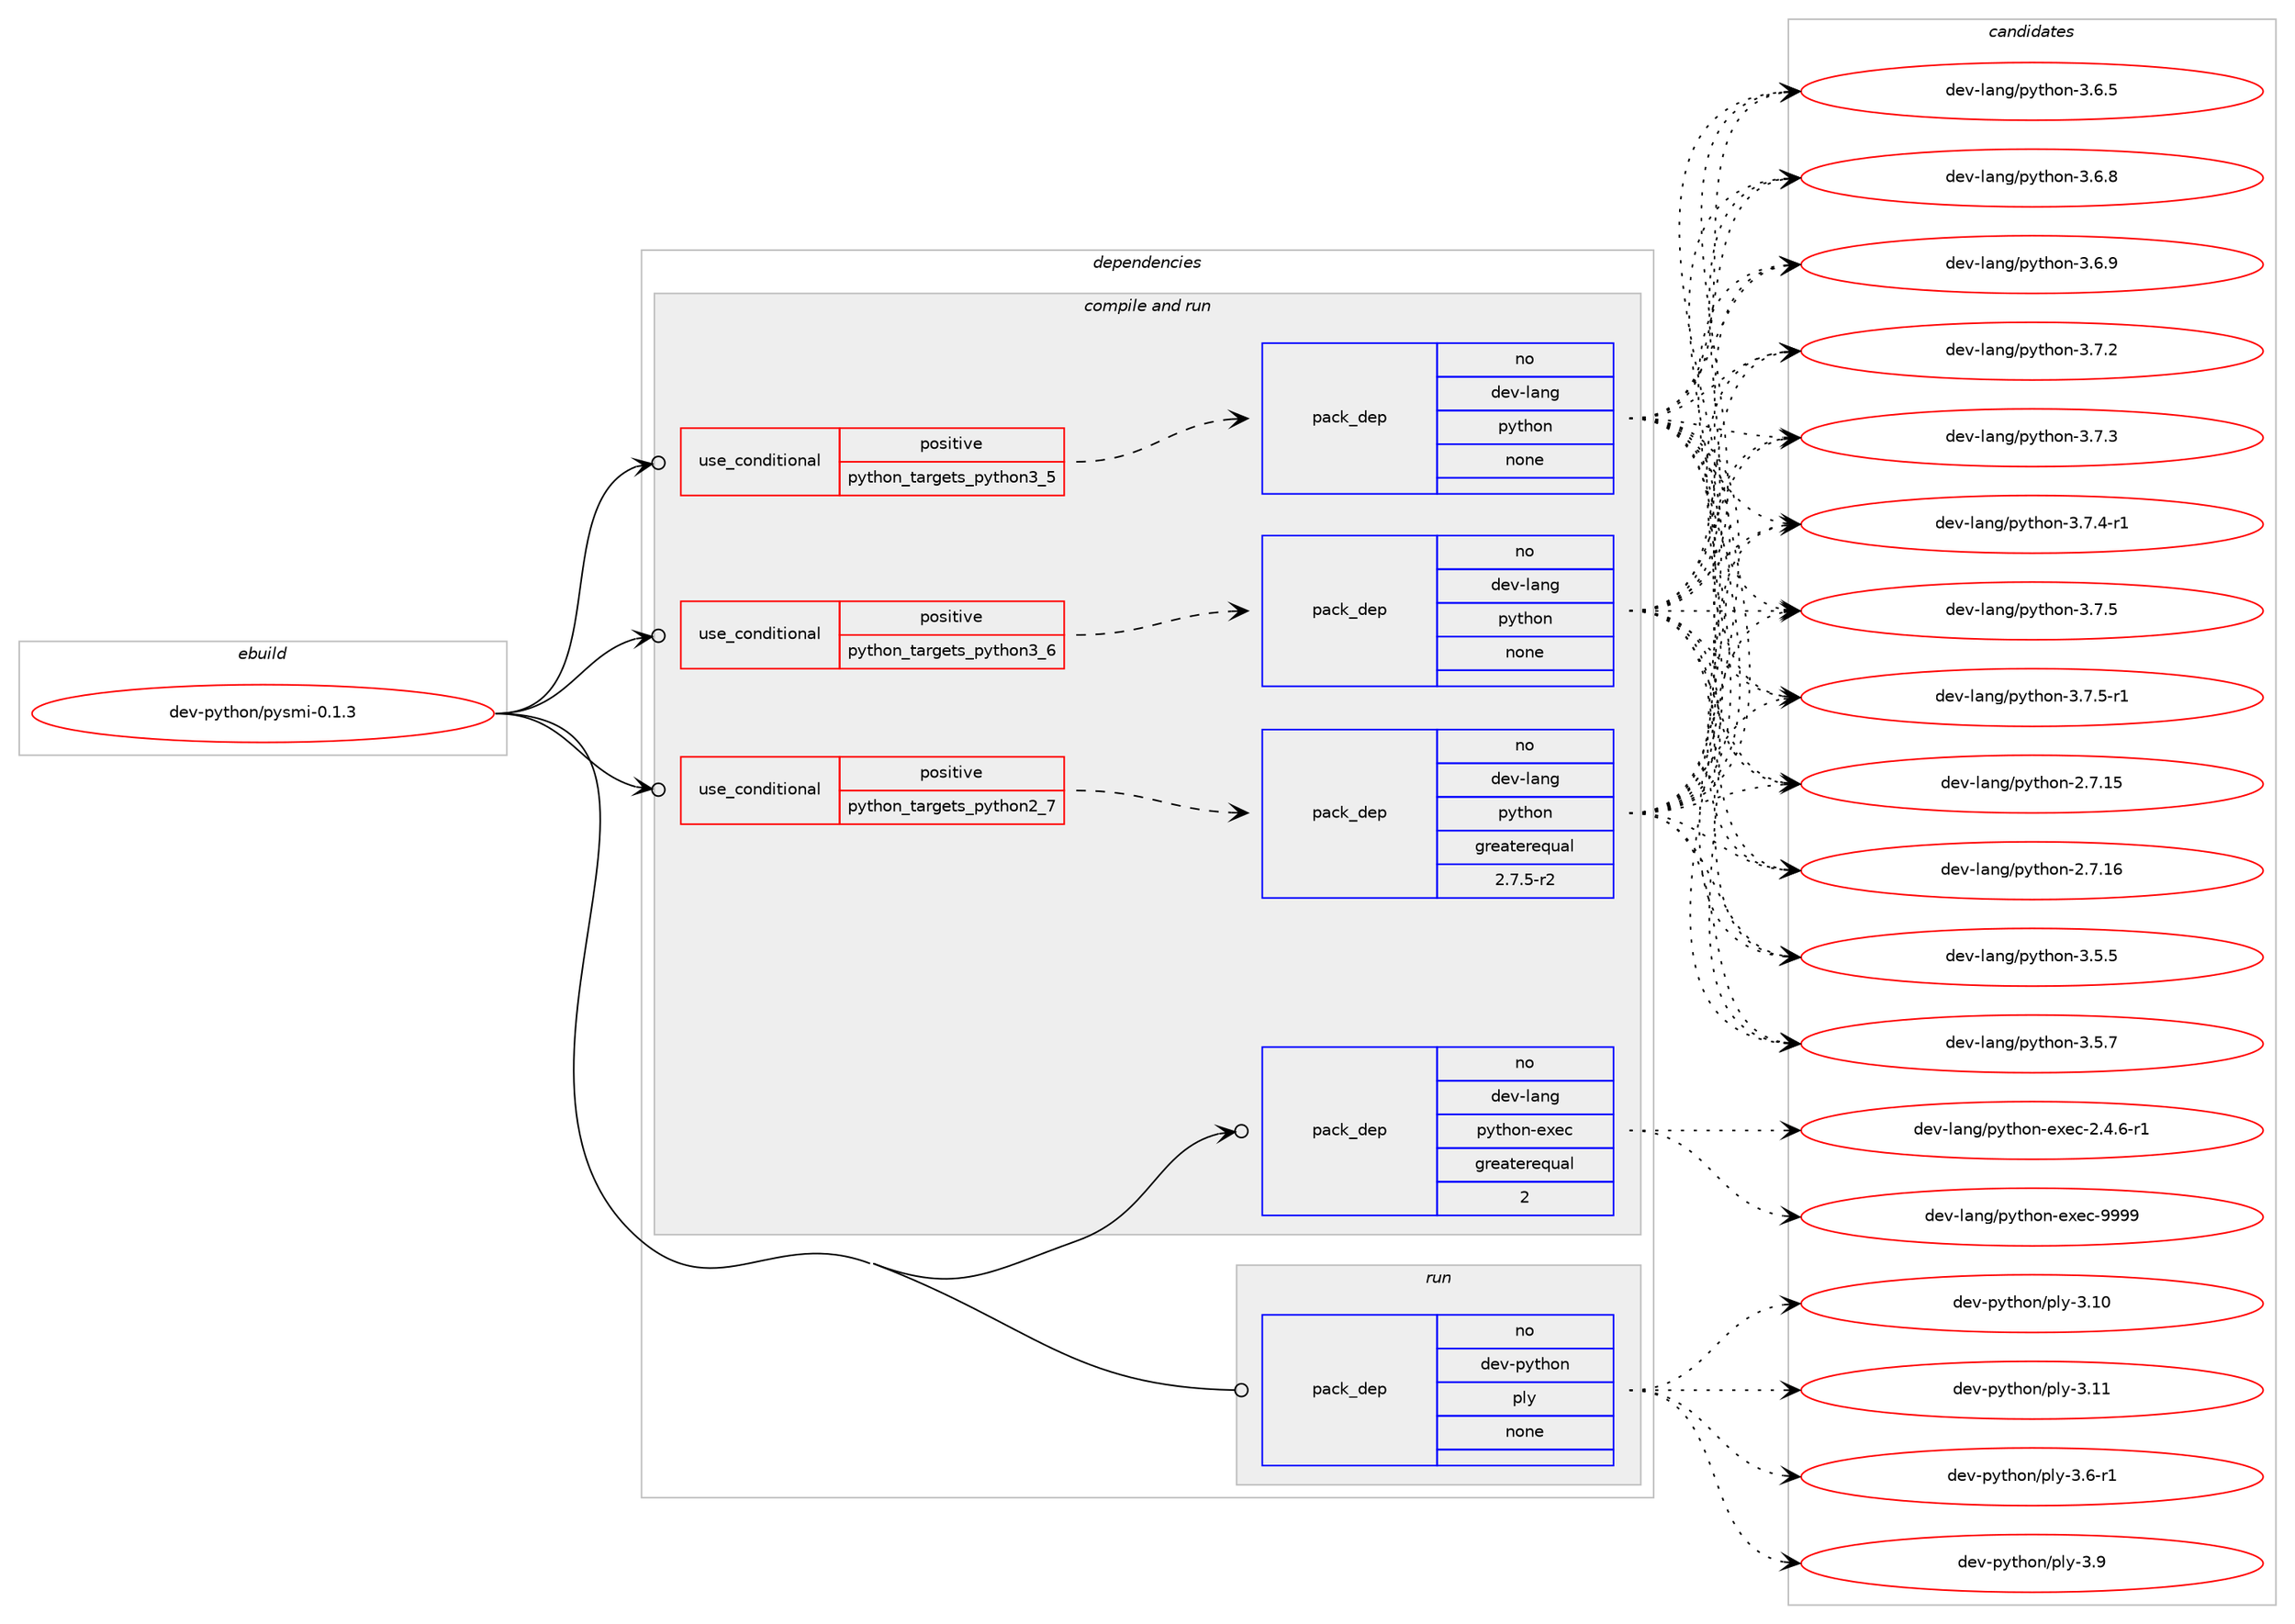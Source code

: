 digraph prolog {

# *************
# Graph options
# *************

newrank=true;
concentrate=true;
compound=true;
graph [rankdir=LR,fontname=Helvetica,fontsize=10,ranksep=1.5];#, ranksep=2.5, nodesep=0.2];
edge  [arrowhead=vee];
node  [fontname=Helvetica,fontsize=10];

# **********
# The ebuild
# **********

subgraph cluster_leftcol {
color=gray;
rank=same;
label=<<i>ebuild</i>>;
id [label="dev-python/pysmi-0.1.3", color=red, width=4, href="../dev-python/pysmi-0.1.3.svg"];
}

# ****************
# The dependencies
# ****************

subgraph cluster_midcol {
color=gray;
label=<<i>dependencies</i>>;
subgraph cluster_compile {
fillcolor="#eeeeee";
style=filled;
label=<<i>compile</i>>;
}
subgraph cluster_compileandrun {
fillcolor="#eeeeee";
style=filled;
label=<<i>compile and run</i>>;
subgraph cond146793 {
dependency628688 [label=<<TABLE BORDER="0" CELLBORDER="1" CELLSPACING="0" CELLPADDING="4"><TR><TD ROWSPAN="3" CELLPADDING="10">use_conditional</TD></TR><TR><TD>positive</TD></TR><TR><TD>python_targets_python2_7</TD></TR></TABLE>>, shape=none, color=red];
subgraph pack470035 {
dependency628689 [label=<<TABLE BORDER="0" CELLBORDER="1" CELLSPACING="0" CELLPADDING="4" WIDTH="220"><TR><TD ROWSPAN="6" CELLPADDING="30">pack_dep</TD></TR><TR><TD WIDTH="110">no</TD></TR><TR><TD>dev-lang</TD></TR><TR><TD>python</TD></TR><TR><TD>greaterequal</TD></TR><TR><TD>2.7.5-r2</TD></TR></TABLE>>, shape=none, color=blue];
}
dependency628688:e -> dependency628689:w [weight=20,style="dashed",arrowhead="vee"];
}
id:e -> dependency628688:w [weight=20,style="solid",arrowhead="odotvee"];
subgraph cond146794 {
dependency628690 [label=<<TABLE BORDER="0" CELLBORDER="1" CELLSPACING="0" CELLPADDING="4"><TR><TD ROWSPAN="3" CELLPADDING="10">use_conditional</TD></TR><TR><TD>positive</TD></TR><TR><TD>python_targets_python3_5</TD></TR></TABLE>>, shape=none, color=red];
subgraph pack470036 {
dependency628691 [label=<<TABLE BORDER="0" CELLBORDER="1" CELLSPACING="0" CELLPADDING="4" WIDTH="220"><TR><TD ROWSPAN="6" CELLPADDING="30">pack_dep</TD></TR><TR><TD WIDTH="110">no</TD></TR><TR><TD>dev-lang</TD></TR><TR><TD>python</TD></TR><TR><TD>none</TD></TR><TR><TD></TD></TR></TABLE>>, shape=none, color=blue];
}
dependency628690:e -> dependency628691:w [weight=20,style="dashed",arrowhead="vee"];
}
id:e -> dependency628690:w [weight=20,style="solid",arrowhead="odotvee"];
subgraph cond146795 {
dependency628692 [label=<<TABLE BORDER="0" CELLBORDER="1" CELLSPACING="0" CELLPADDING="4"><TR><TD ROWSPAN="3" CELLPADDING="10">use_conditional</TD></TR><TR><TD>positive</TD></TR><TR><TD>python_targets_python3_6</TD></TR></TABLE>>, shape=none, color=red];
subgraph pack470037 {
dependency628693 [label=<<TABLE BORDER="0" CELLBORDER="1" CELLSPACING="0" CELLPADDING="4" WIDTH="220"><TR><TD ROWSPAN="6" CELLPADDING="30">pack_dep</TD></TR><TR><TD WIDTH="110">no</TD></TR><TR><TD>dev-lang</TD></TR><TR><TD>python</TD></TR><TR><TD>none</TD></TR><TR><TD></TD></TR></TABLE>>, shape=none, color=blue];
}
dependency628692:e -> dependency628693:w [weight=20,style="dashed",arrowhead="vee"];
}
id:e -> dependency628692:w [weight=20,style="solid",arrowhead="odotvee"];
subgraph pack470038 {
dependency628694 [label=<<TABLE BORDER="0" CELLBORDER="1" CELLSPACING="0" CELLPADDING="4" WIDTH="220"><TR><TD ROWSPAN="6" CELLPADDING="30">pack_dep</TD></TR><TR><TD WIDTH="110">no</TD></TR><TR><TD>dev-lang</TD></TR><TR><TD>python-exec</TD></TR><TR><TD>greaterequal</TD></TR><TR><TD>2</TD></TR></TABLE>>, shape=none, color=blue];
}
id:e -> dependency628694:w [weight=20,style="solid",arrowhead="odotvee"];
}
subgraph cluster_run {
fillcolor="#eeeeee";
style=filled;
label=<<i>run</i>>;
subgraph pack470039 {
dependency628695 [label=<<TABLE BORDER="0" CELLBORDER="1" CELLSPACING="0" CELLPADDING="4" WIDTH="220"><TR><TD ROWSPAN="6" CELLPADDING="30">pack_dep</TD></TR><TR><TD WIDTH="110">no</TD></TR><TR><TD>dev-python</TD></TR><TR><TD>ply</TD></TR><TR><TD>none</TD></TR><TR><TD></TD></TR></TABLE>>, shape=none, color=blue];
}
id:e -> dependency628695:w [weight=20,style="solid",arrowhead="odot"];
}
}

# **************
# The candidates
# **************

subgraph cluster_choices {
rank=same;
color=gray;
label=<<i>candidates</i>>;

subgraph choice470035 {
color=black;
nodesep=1;
choice10010111845108971101034711212111610411111045504655464953 [label="dev-lang/python-2.7.15", color=red, width=4,href="../dev-lang/python-2.7.15.svg"];
choice10010111845108971101034711212111610411111045504655464954 [label="dev-lang/python-2.7.16", color=red, width=4,href="../dev-lang/python-2.7.16.svg"];
choice100101118451089711010347112121116104111110455146534653 [label="dev-lang/python-3.5.5", color=red, width=4,href="../dev-lang/python-3.5.5.svg"];
choice100101118451089711010347112121116104111110455146534655 [label="dev-lang/python-3.5.7", color=red, width=4,href="../dev-lang/python-3.5.7.svg"];
choice100101118451089711010347112121116104111110455146544653 [label="dev-lang/python-3.6.5", color=red, width=4,href="../dev-lang/python-3.6.5.svg"];
choice100101118451089711010347112121116104111110455146544656 [label="dev-lang/python-3.6.8", color=red, width=4,href="../dev-lang/python-3.6.8.svg"];
choice100101118451089711010347112121116104111110455146544657 [label="dev-lang/python-3.6.9", color=red, width=4,href="../dev-lang/python-3.6.9.svg"];
choice100101118451089711010347112121116104111110455146554650 [label="dev-lang/python-3.7.2", color=red, width=4,href="../dev-lang/python-3.7.2.svg"];
choice100101118451089711010347112121116104111110455146554651 [label="dev-lang/python-3.7.3", color=red, width=4,href="../dev-lang/python-3.7.3.svg"];
choice1001011184510897110103471121211161041111104551465546524511449 [label="dev-lang/python-3.7.4-r1", color=red, width=4,href="../dev-lang/python-3.7.4-r1.svg"];
choice100101118451089711010347112121116104111110455146554653 [label="dev-lang/python-3.7.5", color=red, width=4,href="../dev-lang/python-3.7.5.svg"];
choice1001011184510897110103471121211161041111104551465546534511449 [label="dev-lang/python-3.7.5-r1", color=red, width=4,href="../dev-lang/python-3.7.5-r1.svg"];
dependency628689:e -> choice10010111845108971101034711212111610411111045504655464953:w [style=dotted,weight="100"];
dependency628689:e -> choice10010111845108971101034711212111610411111045504655464954:w [style=dotted,weight="100"];
dependency628689:e -> choice100101118451089711010347112121116104111110455146534653:w [style=dotted,weight="100"];
dependency628689:e -> choice100101118451089711010347112121116104111110455146534655:w [style=dotted,weight="100"];
dependency628689:e -> choice100101118451089711010347112121116104111110455146544653:w [style=dotted,weight="100"];
dependency628689:e -> choice100101118451089711010347112121116104111110455146544656:w [style=dotted,weight="100"];
dependency628689:e -> choice100101118451089711010347112121116104111110455146544657:w [style=dotted,weight="100"];
dependency628689:e -> choice100101118451089711010347112121116104111110455146554650:w [style=dotted,weight="100"];
dependency628689:e -> choice100101118451089711010347112121116104111110455146554651:w [style=dotted,weight="100"];
dependency628689:e -> choice1001011184510897110103471121211161041111104551465546524511449:w [style=dotted,weight="100"];
dependency628689:e -> choice100101118451089711010347112121116104111110455146554653:w [style=dotted,weight="100"];
dependency628689:e -> choice1001011184510897110103471121211161041111104551465546534511449:w [style=dotted,weight="100"];
}
subgraph choice470036 {
color=black;
nodesep=1;
choice10010111845108971101034711212111610411111045504655464953 [label="dev-lang/python-2.7.15", color=red, width=4,href="../dev-lang/python-2.7.15.svg"];
choice10010111845108971101034711212111610411111045504655464954 [label="dev-lang/python-2.7.16", color=red, width=4,href="../dev-lang/python-2.7.16.svg"];
choice100101118451089711010347112121116104111110455146534653 [label="dev-lang/python-3.5.5", color=red, width=4,href="../dev-lang/python-3.5.5.svg"];
choice100101118451089711010347112121116104111110455146534655 [label="dev-lang/python-3.5.7", color=red, width=4,href="../dev-lang/python-3.5.7.svg"];
choice100101118451089711010347112121116104111110455146544653 [label="dev-lang/python-3.6.5", color=red, width=4,href="../dev-lang/python-3.6.5.svg"];
choice100101118451089711010347112121116104111110455146544656 [label="dev-lang/python-3.6.8", color=red, width=4,href="../dev-lang/python-3.6.8.svg"];
choice100101118451089711010347112121116104111110455146544657 [label="dev-lang/python-3.6.9", color=red, width=4,href="../dev-lang/python-3.6.9.svg"];
choice100101118451089711010347112121116104111110455146554650 [label="dev-lang/python-3.7.2", color=red, width=4,href="../dev-lang/python-3.7.2.svg"];
choice100101118451089711010347112121116104111110455146554651 [label="dev-lang/python-3.7.3", color=red, width=4,href="../dev-lang/python-3.7.3.svg"];
choice1001011184510897110103471121211161041111104551465546524511449 [label="dev-lang/python-3.7.4-r1", color=red, width=4,href="../dev-lang/python-3.7.4-r1.svg"];
choice100101118451089711010347112121116104111110455146554653 [label="dev-lang/python-3.7.5", color=red, width=4,href="../dev-lang/python-3.7.5.svg"];
choice1001011184510897110103471121211161041111104551465546534511449 [label="dev-lang/python-3.7.5-r1", color=red, width=4,href="../dev-lang/python-3.7.5-r1.svg"];
dependency628691:e -> choice10010111845108971101034711212111610411111045504655464953:w [style=dotted,weight="100"];
dependency628691:e -> choice10010111845108971101034711212111610411111045504655464954:w [style=dotted,weight="100"];
dependency628691:e -> choice100101118451089711010347112121116104111110455146534653:w [style=dotted,weight="100"];
dependency628691:e -> choice100101118451089711010347112121116104111110455146534655:w [style=dotted,weight="100"];
dependency628691:e -> choice100101118451089711010347112121116104111110455146544653:w [style=dotted,weight="100"];
dependency628691:e -> choice100101118451089711010347112121116104111110455146544656:w [style=dotted,weight="100"];
dependency628691:e -> choice100101118451089711010347112121116104111110455146544657:w [style=dotted,weight="100"];
dependency628691:e -> choice100101118451089711010347112121116104111110455146554650:w [style=dotted,weight="100"];
dependency628691:e -> choice100101118451089711010347112121116104111110455146554651:w [style=dotted,weight="100"];
dependency628691:e -> choice1001011184510897110103471121211161041111104551465546524511449:w [style=dotted,weight="100"];
dependency628691:e -> choice100101118451089711010347112121116104111110455146554653:w [style=dotted,weight="100"];
dependency628691:e -> choice1001011184510897110103471121211161041111104551465546534511449:w [style=dotted,weight="100"];
}
subgraph choice470037 {
color=black;
nodesep=1;
choice10010111845108971101034711212111610411111045504655464953 [label="dev-lang/python-2.7.15", color=red, width=4,href="../dev-lang/python-2.7.15.svg"];
choice10010111845108971101034711212111610411111045504655464954 [label="dev-lang/python-2.7.16", color=red, width=4,href="../dev-lang/python-2.7.16.svg"];
choice100101118451089711010347112121116104111110455146534653 [label="dev-lang/python-3.5.5", color=red, width=4,href="../dev-lang/python-3.5.5.svg"];
choice100101118451089711010347112121116104111110455146534655 [label="dev-lang/python-3.5.7", color=red, width=4,href="../dev-lang/python-3.5.7.svg"];
choice100101118451089711010347112121116104111110455146544653 [label="dev-lang/python-3.6.5", color=red, width=4,href="../dev-lang/python-3.6.5.svg"];
choice100101118451089711010347112121116104111110455146544656 [label="dev-lang/python-3.6.8", color=red, width=4,href="../dev-lang/python-3.6.8.svg"];
choice100101118451089711010347112121116104111110455146544657 [label="dev-lang/python-3.6.9", color=red, width=4,href="../dev-lang/python-3.6.9.svg"];
choice100101118451089711010347112121116104111110455146554650 [label="dev-lang/python-3.7.2", color=red, width=4,href="../dev-lang/python-3.7.2.svg"];
choice100101118451089711010347112121116104111110455146554651 [label="dev-lang/python-3.7.3", color=red, width=4,href="../dev-lang/python-3.7.3.svg"];
choice1001011184510897110103471121211161041111104551465546524511449 [label="dev-lang/python-3.7.4-r1", color=red, width=4,href="../dev-lang/python-3.7.4-r1.svg"];
choice100101118451089711010347112121116104111110455146554653 [label="dev-lang/python-3.7.5", color=red, width=4,href="../dev-lang/python-3.7.5.svg"];
choice1001011184510897110103471121211161041111104551465546534511449 [label="dev-lang/python-3.7.5-r1", color=red, width=4,href="../dev-lang/python-3.7.5-r1.svg"];
dependency628693:e -> choice10010111845108971101034711212111610411111045504655464953:w [style=dotted,weight="100"];
dependency628693:e -> choice10010111845108971101034711212111610411111045504655464954:w [style=dotted,weight="100"];
dependency628693:e -> choice100101118451089711010347112121116104111110455146534653:w [style=dotted,weight="100"];
dependency628693:e -> choice100101118451089711010347112121116104111110455146534655:w [style=dotted,weight="100"];
dependency628693:e -> choice100101118451089711010347112121116104111110455146544653:w [style=dotted,weight="100"];
dependency628693:e -> choice100101118451089711010347112121116104111110455146544656:w [style=dotted,weight="100"];
dependency628693:e -> choice100101118451089711010347112121116104111110455146544657:w [style=dotted,weight="100"];
dependency628693:e -> choice100101118451089711010347112121116104111110455146554650:w [style=dotted,weight="100"];
dependency628693:e -> choice100101118451089711010347112121116104111110455146554651:w [style=dotted,weight="100"];
dependency628693:e -> choice1001011184510897110103471121211161041111104551465546524511449:w [style=dotted,weight="100"];
dependency628693:e -> choice100101118451089711010347112121116104111110455146554653:w [style=dotted,weight="100"];
dependency628693:e -> choice1001011184510897110103471121211161041111104551465546534511449:w [style=dotted,weight="100"];
}
subgraph choice470038 {
color=black;
nodesep=1;
choice10010111845108971101034711212111610411111045101120101994550465246544511449 [label="dev-lang/python-exec-2.4.6-r1", color=red, width=4,href="../dev-lang/python-exec-2.4.6-r1.svg"];
choice10010111845108971101034711212111610411111045101120101994557575757 [label="dev-lang/python-exec-9999", color=red, width=4,href="../dev-lang/python-exec-9999.svg"];
dependency628694:e -> choice10010111845108971101034711212111610411111045101120101994550465246544511449:w [style=dotted,weight="100"];
dependency628694:e -> choice10010111845108971101034711212111610411111045101120101994557575757:w [style=dotted,weight="100"];
}
subgraph choice470039 {
color=black;
nodesep=1;
choice10010111845112121116104111110471121081214551464948 [label="dev-python/ply-3.10", color=red, width=4,href="../dev-python/ply-3.10.svg"];
choice10010111845112121116104111110471121081214551464949 [label="dev-python/ply-3.11", color=red, width=4,href="../dev-python/ply-3.11.svg"];
choice1001011184511212111610411111047112108121455146544511449 [label="dev-python/ply-3.6-r1", color=red, width=4,href="../dev-python/ply-3.6-r1.svg"];
choice100101118451121211161041111104711210812145514657 [label="dev-python/ply-3.9", color=red, width=4,href="../dev-python/ply-3.9.svg"];
dependency628695:e -> choice10010111845112121116104111110471121081214551464948:w [style=dotted,weight="100"];
dependency628695:e -> choice10010111845112121116104111110471121081214551464949:w [style=dotted,weight="100"];
dependency628695:e -> choice1001011184511212111610411111047112108121455146544511449:w [style=dotted,weight="100"];
dependency628695:e -> choice100101118451121211161041111104711210812145514657:w [style=dotted,weight="100"];
}
}

}
